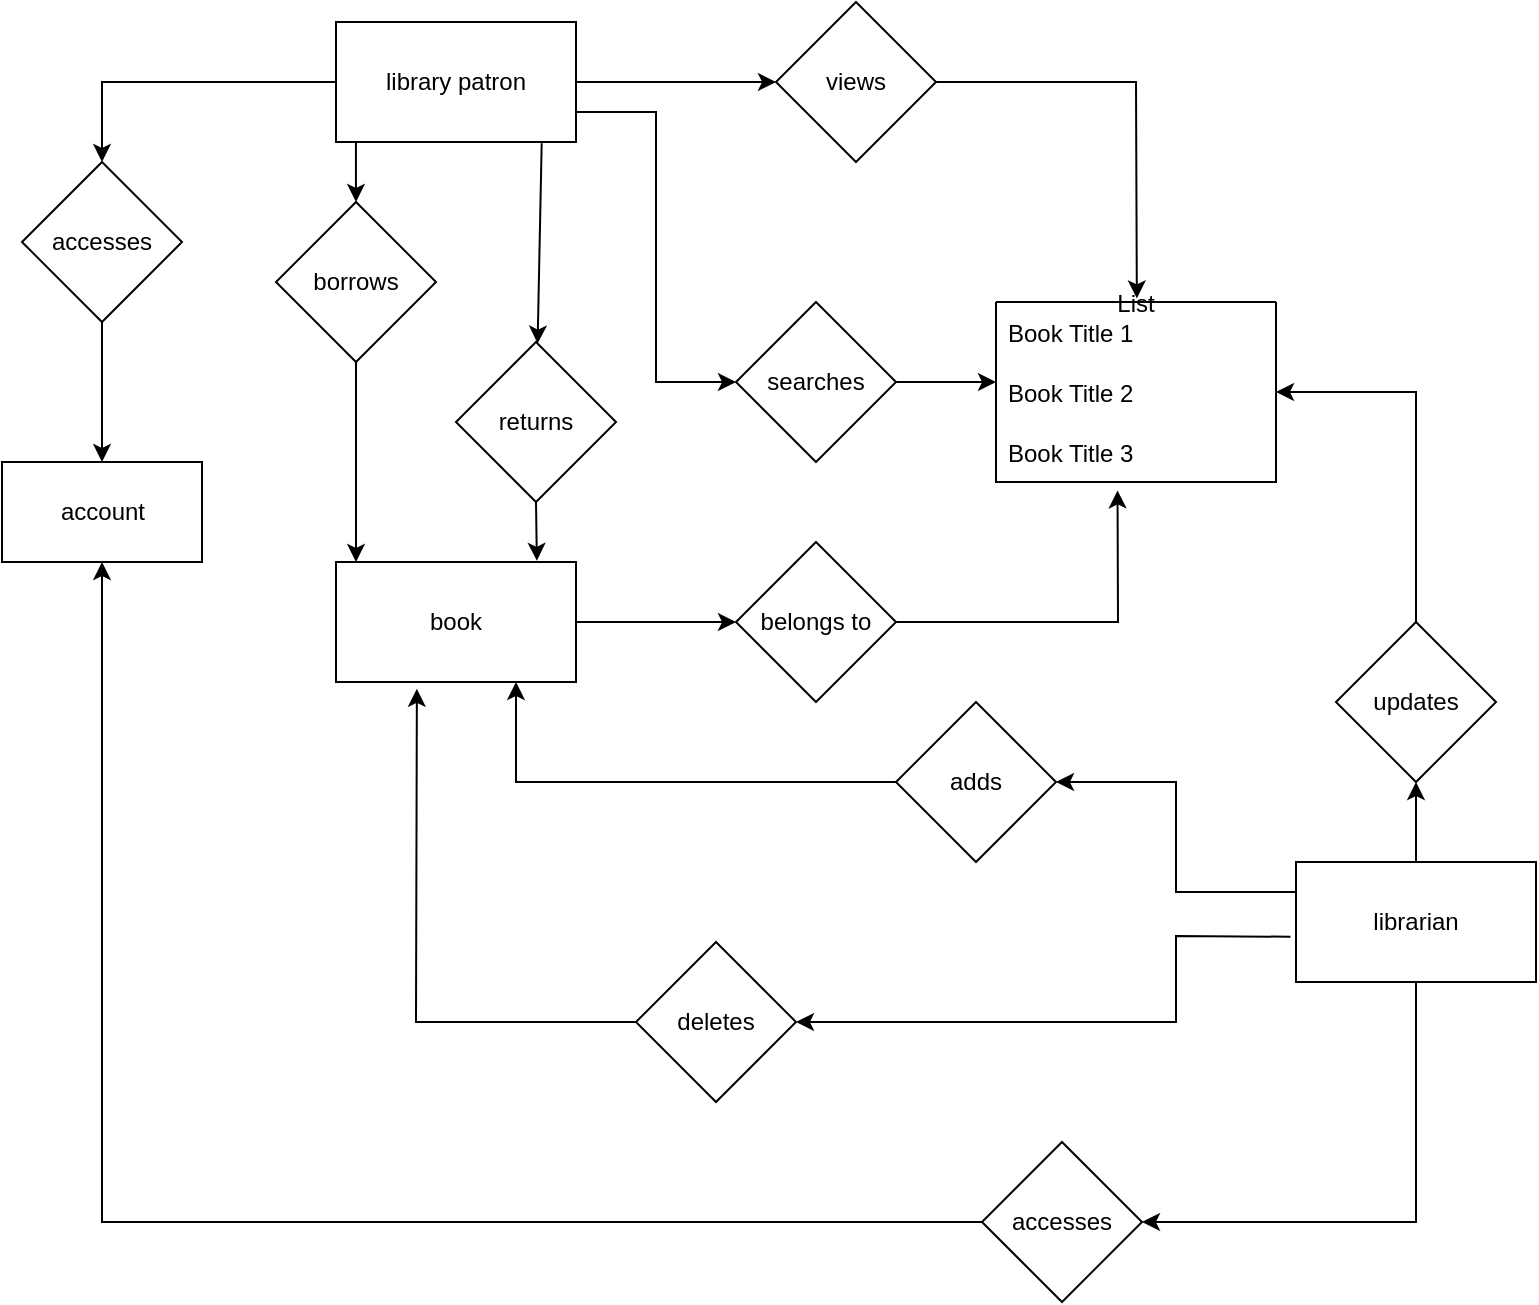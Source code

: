 <mxfile version="16.5.6" type="device"><diagram id="C5RBs43oDa-KdzZeNtuy" name="Page-1"><mxGraphModel dx="1038" dy="579" grid="1" gridSize="10" guides="1" tooltips="1" connect="1" arrows="1" fold="1" page="1" pageScale="1" pageWidth="827" pageHeight="1169" math="0" shadow="0"><root><mxCell id="WIyWlLk6GJQsqaUBKTNV-0"/><mxCell id="WIyWlLk6GJQsqaUBKTNV-1" parent="WIyWlLk6GJQsqaUBKTNV-0"/><mxCell id="5SAseR_8mHOjXoIT8ZOE-0" value="library patron" style="rounded=0;whiteSpace=wrap;html=1;" vertex="1" parent="WIyWlLk6GJQsqaUBKTNV-1"><mxGeometry x="187" y="280" width="120" height="60" as="geometry"/></mxCell><mxCell id="5SAseR_8mHOjXoIT8ZOE-2" value="views" style="rhombus;whiteSpace=wrap;html=1;" vertex="1" parent="WIyWlLk6GJQsqaUBKTNV-1"><mxGeometry x="407" y="270" width="80" height="80" as="geometry"/></mxCell><mxCell id="5SAseR_8mHOjXoIT8ZOE-3" value="List" style="swimlane;fontStyle=0;childLayout=stackLayout;horizontal=1;startSize=0;horizontalStack=0;resizeParent=1;resizeParentMax=0;resizeLast=0;collapsible=1;marginBottom=0;" vertex="1" parent="WIyWlLk6GJQsqaUBKTNV-1"><mxGeometry x="517" y="420" width="140" height="90" as="geometry"/></mxCell><mxCell id="5SAseR_8mHOjXoIT8ZOE-4" value="Book Title 1" style="text;strokeColor=none;fillColor=none;align=left;verticalAlign=middle;spacingLeft=4;spacingRight=4;overflow=hidden;points=[[0,0.5],[1,0.5]];portConstraint=eastwest;rotatable=0;" vertex="1" parent="5SAseR_8mHOjXoIT8ZOE-3"><mxGeometry width="140" height="30" as="geometry"/></mxCell><mxCell id="5SAseR_8mHOjXoIT8ZOE-5" value="Book Title 2" style="text;strokeColor=none;fillColor=none;align=left;verticalAlign=middle;spacingLeft=4;spacingRight=4;overflow=hidden;points=[[0,0.5],[1,0.5]];portConstraint=eastwest;rotatable=0;" vertex="1" parent="5SAseR_8mHOjXoIT8ZOE-3"><mxGeometry y="30" width="140" height="30" as="geometry"/></mxCell><mxCell id="5SAseR_8mHOjXoIT8ZOE-6" value="Book Title 3" style="text;strokeColor=none;fillColor=none;align=left;verticalAlign=middle;spacingLeft=4;spacingRight=4;overflow=hidden;points=[[0,0.5],[1,0.5]];portConstraint=eastwest;rotatable=0;" vertex="1" parent="5SAseR_8mHOjXoIT8ZOE-3"><mxGeometry y="60" width="140" height="30" as="geometry"/></mxCell><mxCell id="5SAseR_8mHOjXoIT8ZOE-7" value="" style="endArrow=classic;html=1;rounded=0;entryX=0;entryY=0.5;entryDx=0;entryDy=0;exitX=1;exitY=0.5;exitDx=0;exitDy=0;" edge="1" parent="WIyWlLk6GJQsqaUBKTNV-1" source="5SAseR_8mHOjXoIT8ZOE-0" target="5SAseR_8mHOjXoIT8ZOE-2"><mxGeometry width="50" height="50" relative="1" as="geometry"><mxPoint x="307" y="390" as="sourcePoint"/><mxPoint x="357" y="340" as="targetPoint"/></mxGeometry></mxCell><mxCell id="5SAseR_8mHOjXoIT8ZOE-8" value="" style="endArrow=classic;html=1;rounded=0;entryX=0.503;entryY=-0.06;entryDx=0;entryDy=0;entryPerimeter=0;exitX=1;exitY=0.5;exitDx=0;exitDy=0;" edge="1" parent="WIyWlLk6GJQsqaUBKTNV-1" source="5SAseR_8mHOjXoIT8ZOE-2" target="5SAseR_8mHOjXoIT8ZOE-4"><mxGeometry width="50" height="50" relative="1" as="geometry"><mxPoint x="427" y="380" as="sourcePoint"/><mxPoint x="477" y="330" as="targetPoint"/><Array as="points"><mxPoint x="587" y="310"/></Array></mxGeometry></mxCell><mxCell id="5SAseR_8mHOjXoIT8ZOE-9" value="book" style="rounded=0;whiteSpace=wrap;html=1;" vertex="1" parent="WIyWlLk6GJQsqaUBKTNV-1"><mxGeometry x="187" y="550" width="120" height="60" as="geometry"/></mxCell><mxCell id="5SAseR_8mHOjXoIT8ZOE-10" value="borrows" style="rhombus;whiteSpace=wrap;html=1;" vertex="1" parent="WIyWlLk6GJQsqaUBKTNV-1"><mxGeometry x="157" y="370" width="80" height="80" as="geometry"/></mxCell><mxCell id="5SAseR_8mHOjXoIT8ZOE-11" value="" style="endArrow=classic;html=1;rounded=0;exitX=0.5;exitY=1;exitDx=0;exitDy=0;" edge="1" parent="WIyWlLk6GJQsqaUBKTNV-1" source="5SAseR_8mHOjXoIT8ZOE-10"><mxGeometry width="50" height="50" relative="1" as="geometry"><mxPoint x="247" y="520" as="sourcePoint"/><mxPoint x="197" y="550" as="targetPoint"/></mxGeometry></mxCell><mxCell id="5SAseR_8mHOjXoIT8ZOE-12" value="" style="endArrow=classic;html=1;rounded=0;entryX=0.5;entryY=0;entryDx=0;entryDy=0;exitX=0.083;exitY=1.003;exitDx=0;exitDy=0;exitPerimeter=0;" edge="1" parent="WIyWlLk6GJQsqaUBKTNV-1" source="5SAseR_8mHOjXoIT8ZOE-0" target="5SAseR_8mHOjXoIT8ZOE-10"><mxGeometry width="50" height="50" relative="1" as="geometry"><mxPoint x="247" y="410" as="sourcePoint"/><mxPoint x="297" y="360" as="targetPoint"/></mxGeometry></mxCell><mxCell id="5SAseR_8mHOjXoIT8ZOE-14" value="returns" style="rhombus;whiteSpace=wrap;html=1;" vertex="1" parent="WIyWlLk6GJQsqaUBKTNV-1"><mxGeometry x="247" y="440" width="80" height="80" as="geometry"/></mxCell><mxCell id="5SAseR_8mHOjXoIT8ZOE-15" value="" style="endArrow=classic;html=1;rounded=0;entryX=0.837;entryY=-0.01;entryDx=0;entryDy=0;entryPerimeter=0;" edge="1" parent="WIyWlLk6GJQsqaUBKTNV-1" target="5SAseR_8mHOjXoIT8ZOE-9"><mxGeometry width="50" height="50" relative="1" as="geometry"><mxPoint x="287" y="520" as="sourcePoint"/><mxPoint x="337" y="470" as="targetPoint"/></mxGeometry></mxCell><mxCell id="5SAseR_8mHOjXoIT8ZOE-16" value="" style="endArrow=classic;html=1;rounded=0;exitX=0.857;exitY=1.01;exitDx=0;exitDy=0;exitPerimeter=0;" edge="1" parent="WIyWlLk6GJQsqaUBKTNV-1" source="5SAseR_8mHOjXoIT8ZOE-0" target="5SAseR_8mHOjXoIT8ZOE-14"><mxGeometry width="50" height="50" relative="1" as="geometry"><mxPoint x="287" y="410" as="sourcePoint"/><mxPoint x="337" y="360" as="targetPoint"/></mxGeometry></mxCell><mxCell id="5SAseR_8mHOjXoIT8ZOE-17" value="searches" style="rhombus;whiteSpace=wrap;html=1;" vertex="1" parent="WIyWlLk6GJQsqaUBKTNV-1"><mxGeometry x="387" y="420" width="80" height="80" as="geometry"/></mxCell><mxCell id="5SAseR_8mHOjXoIT8ZOE-18" value="" style="endArrow=classic;html=1;rounded=0;exitX=1;exitY=0.75;exitDx=0;exitDy=0;entryX=0;entryY=0.5;entryDx=0;entryDy=0;" edge="1" parent="WIyWlLk6GJQsqaUBKTNV-1" source="5SAseR_8mHOjXoIT8ZOE-0" target="5SAseR_8mHOjXoIT8ZOE-17"><mxGeometry width="50" height="50" relative="1" as="geometry"><mxPoint x="457" y="580" as="sourcePoint"/><mxPoint x="507" y="530" as="targetPoint"/><Array as="points"><mxPoint x="347" y="325"/><mxPoint x="347" y="400"/><mxPoint x="347" y="460"/></Array></mxGeometry></mxCell><mxCell id="5SAseR_8mHOjXoIT8ZOE-19" value="" style="endArrow=classic;html=1;rounded=0;exitX=1;exitY=0.5;exitDx=0;exitDy=0;" edge="1" parent="WIyWlLk6GJQsqaUBKTNV-1" source="5SAseR_8mHOjXoIT8ZOE-17"><mxGeometry width="50" height="50" relative="1" as="geometry"><mxPoint x="477" y="480" as="sourcePoint"/><mxPoint x="517" y="460" as="targetPoint"/></mxGeometry></mxCell><mxCell id="5SAseR_8mHOjXoIT8ZOE-20" value="librarian" style="rounded=0;whiteSpace=wrap;html=1;" vertex="1" parent="WIyWlLk6GJQsqaUBKTNV-1"><mxGeometry x="667" y="700" width="120" height="60" as="geometry"/></mxCell><mxCell id="5SAseR_8mHOjXoIT8ZOE-21" value="updates" style="rhombus;whiteSpace=wrap;html=1;" vertex="1" parent="WIyWlLk6GJQsqaUBKTNV-1"><mxGeometry x="687" y="580" width="80" height="80" as="geometry"/></mxCell><mxCell id="5SAseR_8mHOjXoIT8ZOE-22" value="" style="endArrow=classic;html=1;rounded=0;exitX=0.5;exitY=0;exitDx=0;exitDy=0;entryX=1;entryY=0.5;entryDx=0;entryDy=0;" edge="1" parent="WIyWlLk6GJQsqaUBKTNV-1" source="5SAseR_8mHOjXoIT8ZOE-21" target="5SAseR_8mHOjXoIT8ZOE-5"><mxGeometry width="50" height="50" relative="1" as="geometry"><mxPoint x="457" y="580" as="sourcePoint"/><mxPoint x="507" y="530" as="targetPoint"/><Array as="points"><mxPoint x="727" y="465"/></Array></mxGeometry></mxCell><mxCell id="5SAseR_8mHOjXoIT8ZOE-23" value="" style="endArrow=classic;html=1;rounded=0;exitX=0.5;exitY=0;exitDx=0;exitDy=0;entryX=0.5;entryY=1;entryDx=0;entryDy=0;" edge="1" parent="WIyWlLk6GJQsqaUBKTNV-1" source="5SAseR_8mHOjXoIT8ZOE-20" target="5SAseR_8mHOjXoIT8ZOE-21"><mxGeometry width="50" height="50" relative="1" as="geometry"><mxPoint x="457" y="580" as="sourcePoint"/><mxPoint x="507" y="530" as="targetPoint"/></mxGeometry></mxCell><mxCell id="5SAseR_8mHOjXoIT8ZOE-24" value="deletes" style="rhombus;whiteSpace=wrap;html=1;" vertex="1" parent="WIyWlLk6GJQsqaUBKTNV-1"><mxGeometry x="337" y="740" width="80" height="80" as="geometry"/></mxCell><mxCell id="5SAseR_8mHOjXoIT8ZOE-25" value="adds" style="rhombus;whiteSpace=wrap;html=1;" vertex="1" parent="WIyWlLk6GJQsqaUBKTNV-1"><mxGeometry x="467" y="620" width="80" height="80" as="geometry"/></mxCell><mxCell id="5SAseR_8mHOjXoIT8ZOE-26" value="belongs to" style="rhombus;whiteSpace=wrap;html=1;" vertex="1" parent="WIyWlLk6GJQsqaUBKTNV-1"><mxGeometry x="387" y="540" width="80" height="80" as="geometry"/></mxCell><mxCell id="5SAseR_8mHOjXoIT8ZOE-27" value="" style="endArrow=classic;html=1;rounded=0;exitX=1;exitY=0.5;exitDx=0;exitDy=0;entryX=0;entryY=0.5;entryDx=0;entryDy=0;" edge="1" parent="WIyWlLk6GJQsqaUBKTNV-1" source="5SAseR_8mHOjXoIT8ZOE-9" target="5SAseR_8mHOjXoIT8ZOE-26"><mxGeometry width="50" height="50" relative="1" as="geometry"><mxPoint x="457" y="580" as="sourcePoint"/><mxPoint x="507" y="530" as="targetPoint"/></mxGeometry></mxCell><mxCell id="5SAseR_8mHOjXoIT8ZOE-28" value="" style="endArrow=classic;html=1;rounded=0;exitX=1;exitY=0.5;exitDx=0;exitDy=0;entryX=0.434;entryY=1.14;entryDx=0;entryDy=0;entryPerimeter=0;" edge="1" parent="WIyWlLk6GJQsqaUBKTNV-1" source="5SAseR_8mHOjXoIT8ZOE-26" target="5SAseR_8mHOjXoIT8ZOE-6"><mxGeometry width="50" height="50" relative="1" as="geometry"><mxPoint x="457" y="580" as="sourcePoint"/><mxPoint x="507" y="530" as="targetPoint"/><Array as="points"><mxPoint x="578" y="580"/></Array></mxGeometry></mxCell><mxCell id="5SAseR_8mHOjXoIT8ZOE-29" value="" style="endArrow=classic;html=1;rounded=0;exitX=0;exitY=0.5;exitDx=0;exitDy=0;entryX=0.75;entryY=1;entryDx=0;entryDy=0;" edge="1" parent="WIyWlLk6GJQsqaUBKTNV-1" source="5SAseR_8mHOjXoIT8ZOE-25" target="5SAseR_8mHOjXoIT8ZOE-9"><mxGeometry width="50" height="50" relative="1" as="geometry"><mxPoint x="457" y="580" as="sourcePoint"/><mxPoint x="507" y="530" as="targetPoint"/><Array as="points"><mxPoint x="277" y="660"/></Array></mxGeometry></mxCell><mxCell id="5SAseR_8mHOjXoIT8ZOE-30" value="" style="endArrow=classic;html=1;rounded=0;exitX=0;exitY=0.25;exitDx=0;exitDy=0;entryX=1;entryY=0.5;entryDx=0;entryDy=0;" edge="1" parent="WIyWlLk6GJQsqaUBKTNV-1" source="5SAseR_8mHOjXoIT8ZOE-20" target="5SAseR_8mHOjXoIT8ZOE-25"><mxGeometry width="50" height="50" relative="1" as="geometry"><mxPoint x="457" y="580" as="sourcePoint"/><mxPoint x="507" y="530" as="targetPoint"/><Array as="points"><mxPoint x="607" y="715"/><mxPoint x="607" y="660"/></Array></mxGeometry></mxCell><mxCell id="5SAseR_8mHOjXoIT8ZOE-31" value="" style="endArrow=classic;html=1;rounded=0;entryX=1;entryY=0.5;entryDx=0;entryDy=0;exitX=-0.023;exitY=0.623;exitDx=0;exitDy=0;exitPerimeter=0;" edge="1" parent="WIyWlLk6GJQsqaUBKTNV-1" source="5SAseR_8mHOjXoIT8ZOE-20" target="5SAseR_8mHOjXoIT8ZOE-24"><mxGeometry width="50" height="50" relative="1" as="geometry"><mxPoint x="457" y="580" as="sourcePoint"/><mxPoint x="507" y="530" as="targetPoint"/><Array as="points"><mxPoint x="607" y="737"/><mxPoint x="607" y="780"/></Array></mxGeometry></mxCell><mxCell id="5SAseR_8mHOjXoIT8ZOE-32" value="" style="endArrow=classic;html=1;rounded=0;exitX=0;exitY=0.5;exitDx=0;exitDy=0;entryX=0.337;entryY=1.057;entryDx=0;entryDy=0;entryPerimeter=0;" edge="1" parent="WIyWlLk6GJQsqaUBKTNV-1" source="5SAseR_8mHOjXoIT8ZOE-24" target="5SAseR_8mHOjXoIT8ZOE-9"><mxGeometry width="50" height="50" relative="1" as="geometry"><mxPoint x="457" y="580" as="sourcePoint"/><mxPoint x="507" y="530" as="targetPoint"/><Array as="points"><mxPoint x="227" y="780"/></Array></mxGeometry></mxCell><mxCell id="5SAseR_8mHOjXoIT8ZOE-34" value="account" style="html=1;dashed=0;whitespace=wrap;" vertex="1" parent="WIyWlLk6GJQsqaUBKTNV-1"><mxGeometry x="20" y="500" width="100" height="50" as="geometry"/></mxCell><mxCell id="5SAseR_8mHOjXoIT8ZOE-35" value="accesses" style="rhombus;whiteSpace=wrap;html=1;" vertex="1" parent="WIyWlLk6GJQsqaUBKTNV-1"><mxGeometry x="30" y="350" width="80" height="80" as="geometry"/></mxCell><mxCell id="5SAseR_8mHOjXoIT8ZOE-36" value="" style="endArrow=classic;html=1;rounded=0;exitX=0;exitY=0.5;exitDx=0;exitDy=0;entryX=0.5;entryY=0;entryDx=0;entryDy=0;" edge="1" parent="WIyWlLk6GJQsqaUBKTNV-1" source="5SAseR_8mHOjXoIT8ZOE-0" target="5SAseR_8mHOjXoIT8ZOE-35"><mxGeometry width="50" height="50" relative="1" as="geometry"><mxPoint x="350" y="500" as="sourcePoint"/><mxPoint x="400" y="450" as="targetPoint"/><Array as="points"><mxPoint x="70" y="310"/></Array></mxGeometry></mxCell><mxCell id="5SAseR_8mHOjXoIT8ZOE-37" value="" style="endArrow=classic;html=1;rounded=0;entryX=0.5;entryY=0;entryDx=0;entryDy=0;exitX=0.5;exitY=1;exitDx=0;exitDy=0;" edge="1" parent="WIyWlLk6GJQsqaUBKTNV-1" source="5SAseR_8mHOjXoIT8ZOE-35" target="5SAseR_8mHOjXoIT8ZOE-34"><mxGeometry width="50" height="50" relative="1" as="geometry"><mxPoint x="350" y="500" as="sourcePoint"/><mxPoint x="400" y="450" as="targetPoint"/></mxGeometry></mxCell><mxCell id="5SAseR_8mHOjXoIT8ZOE-39" value="accesses" style="rhombus;whiteSpace=wrap;html=1;" vertex="1" parent="WIyWlLk6GJQsqaUBKTNV-1"><mxGeometry x="510" y="840" width="80" height="80" as="geometry"/></mxCell><mxCell id="5SAseR_8mHOjXoIT8ZOE-40" value="" style="endArrow=classic;html=1;rounded=0;entryX=0.5;entryY=1;entryDx=0;entryDy=0;exitX=0;exitY=0.5;exitDx=0;exitDy=0;" edge="1" parent="WIyWlLk6GJQsqaUBKTNV-1" source="5SAseR_8mHOjXoIT8ZOE-39" target="5SAseR_8mHOjXoIT8ZOE-34"><mxGeometry width="50" height="50" relative="1" as="geometry"><mxPoint x="350" y="680" as="sourcePoint"/><mxPoint x="400" y="630" as="targetPoint"/><Array as="points"><mxPoint x="70" y="880"/></Array></mxGeometry></mxCell><mxCell id="5SAseR_8mHOjXoIT8ZOE-41" value="" style="endArrow=classic;html=1;rounded=0;entryX=1;entryY=0.5;entryDx=0;entryDy=0;exitX=0.5;exitY=1;exitDx=0;exitDy=0;" edge="1" parent="WIyWlLk6GJQsqaUBKTNV-1" source="5SAseR_8mHOjXoIT8ZOE-20" target="5SAseR_8mHOjXoIT8ZOE-39"><mxGeometry width="50" height="50" relative="1" as="geometry"><mxPoint x="350" y="680" as="sourcePoint"/><mxPoint x="400" y="630" as="targetPoint"/><Array as="points"><mxPoint x="727" y="880"/></Array></mxGeometry></mxCell></root></mxGraphModel></diagram></mxfile>